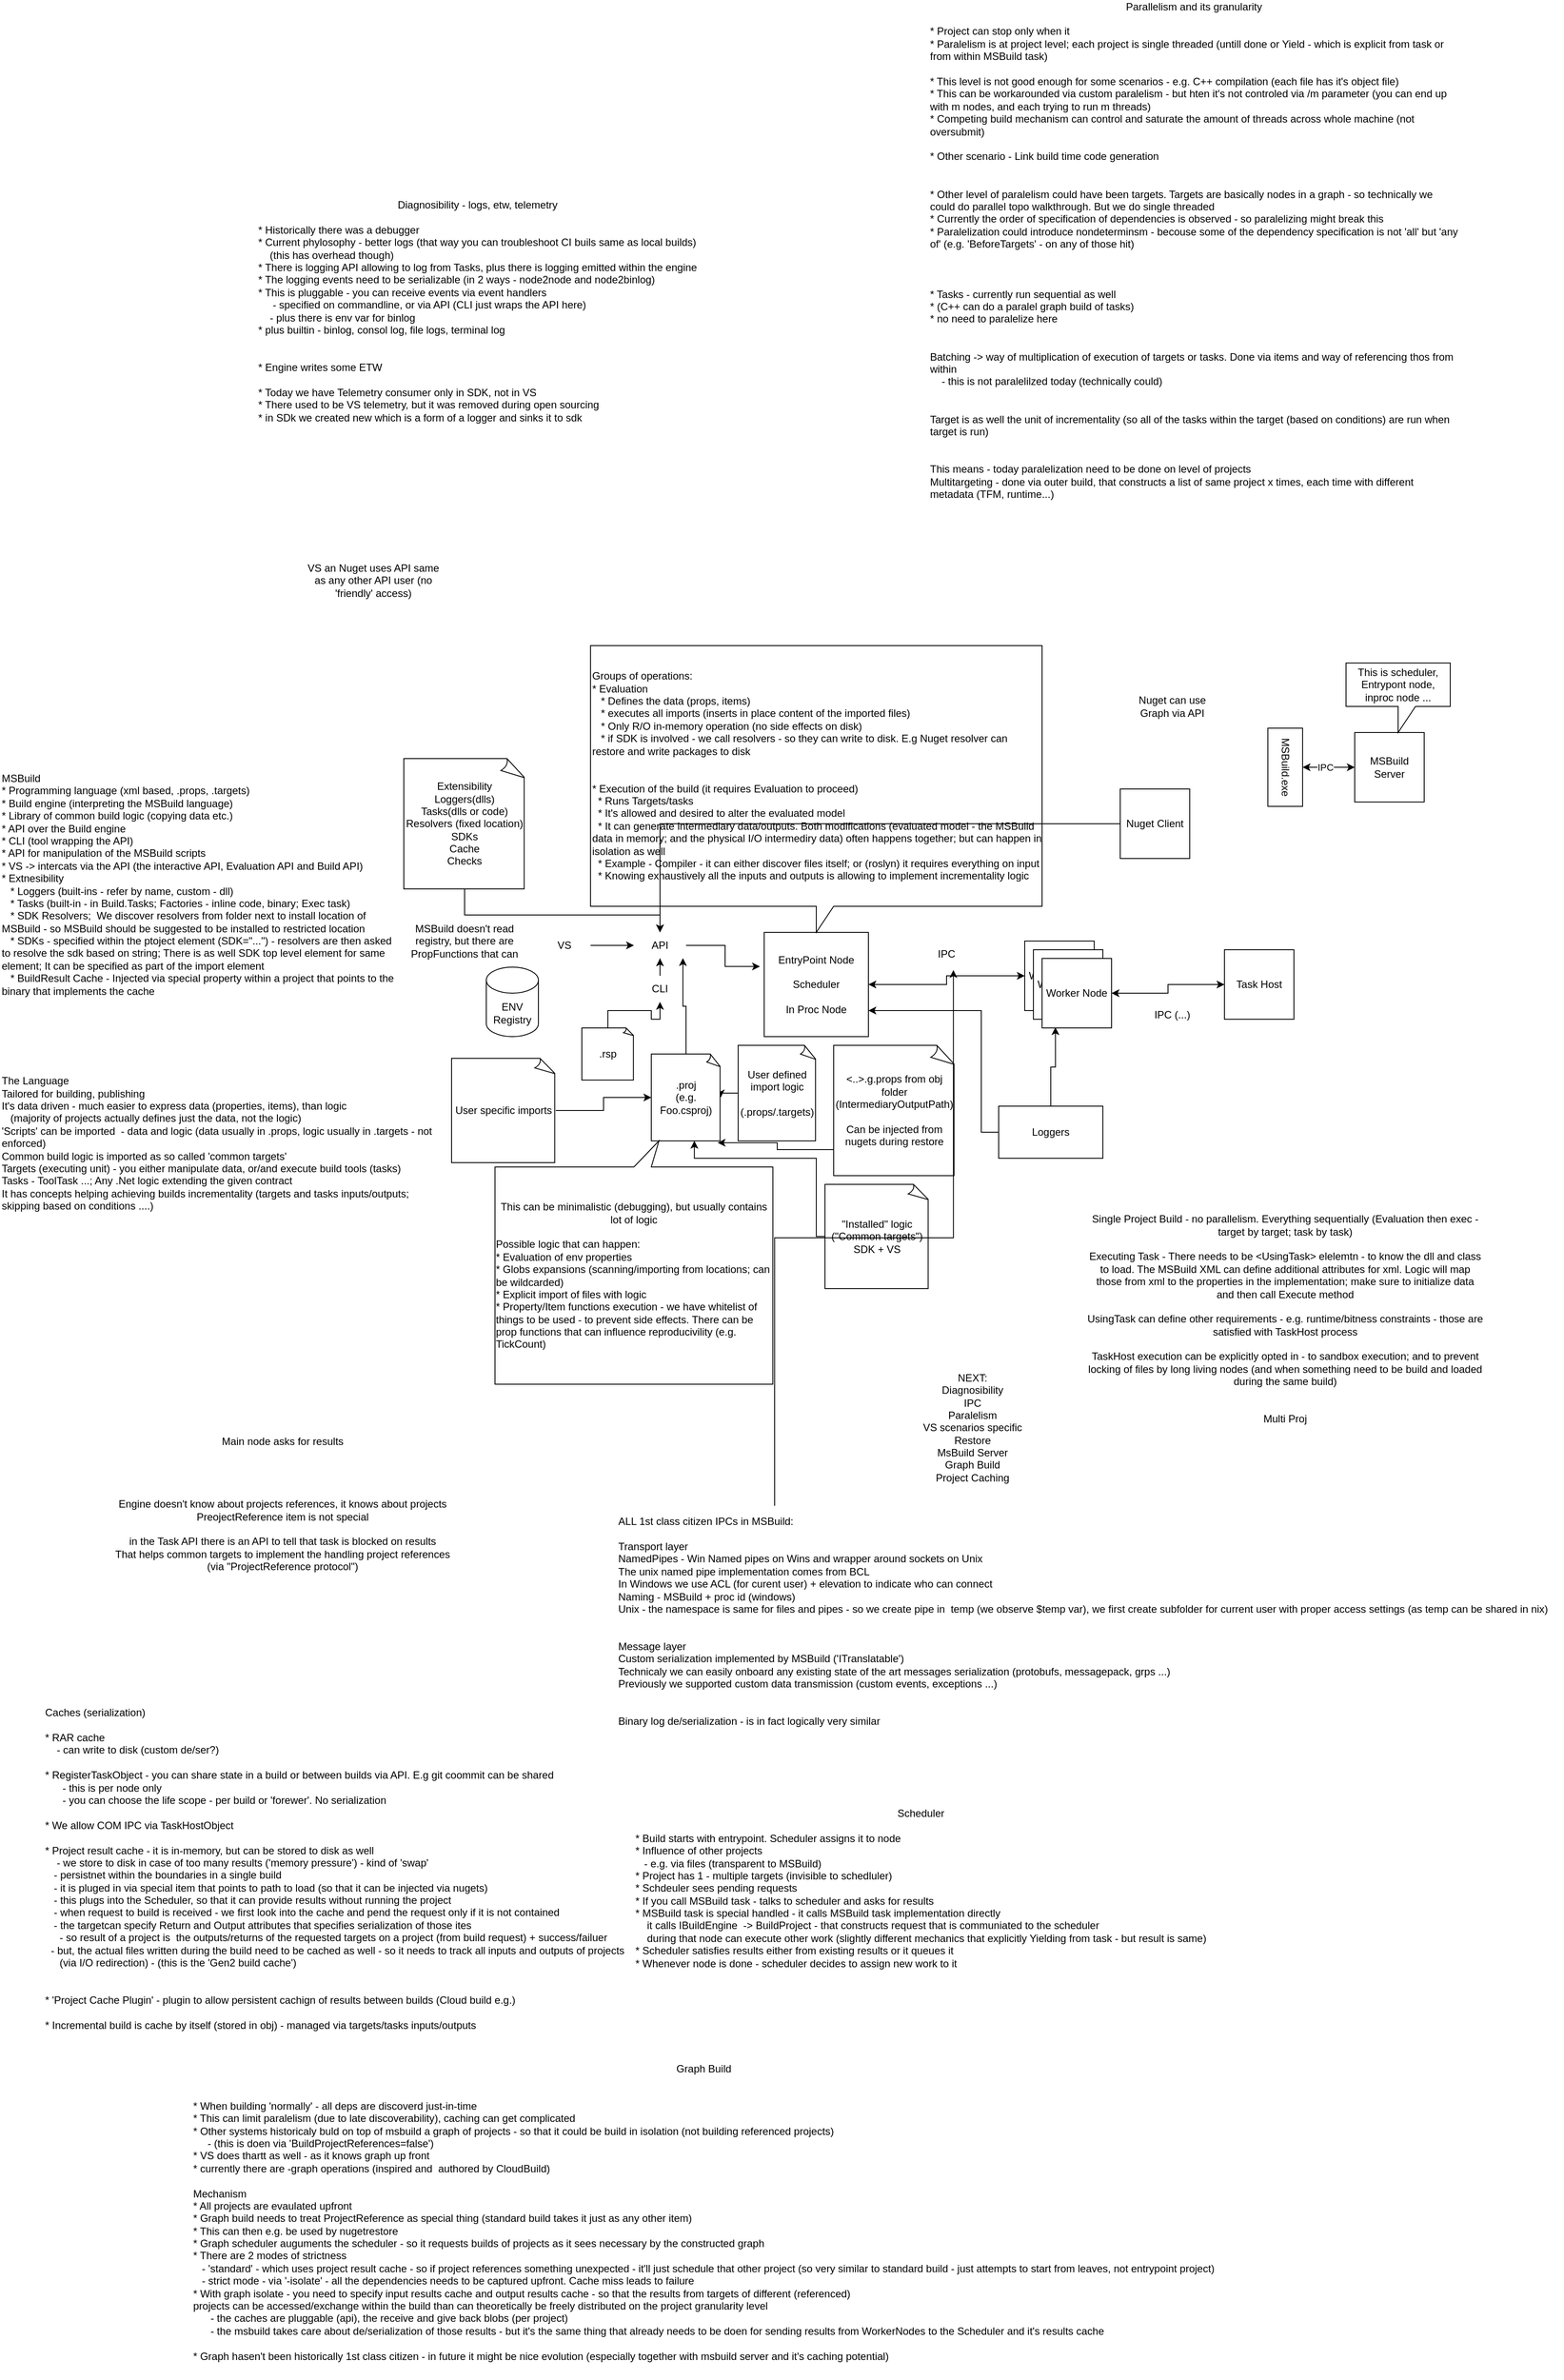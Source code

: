 <mxfile version="24.4.7" type="github">
  <diagram name="Page-1" id="KYUkMzLAdZubMLOFAHTG">
    <mxGraphModel dx="2578" dy="2015" grid="1" gridSize="10" guides="1" tooltips="1" connect="1" arrows="1" fold="1" page="1" pageScale="1" pageWidth="850" pageHeight="1100" math="0" shadow="0">
      <root>
        <mxCell id="0" />
        <mxCell id="1" parent="0" />
        <mxCell id="ZHasga2VB2cQo_qIorBn-40" style="edgeStyle=orthogonalEdgeStyle;rounded=0;orthogonalLoop=1;jettySize=auto;html=1;entryX=0;entryY=0.5;entryDx=0;entryDy=0;startArrow=classic;startFill=1;" parent="1" source="ZHasga2VB2cQo_qIorBn-1" target="ZHasga2VB2cQo_qIorBn-34" edge="1">
          <mxGeometry relative="1" as="geometry" />
        </mxCell>
        <mxCell id="ZHasga2VB2cQo_qIorBn-1" value="EntryPoint Node&lt;br&gt;&lt;br&gt;Scheduler&lt;br&gt;&lt;br&gt;In Proc Node" style="whiteSpace=wrap;html=1;aspect=fixed;" parent="1" vertex="1">
          <mxGeometry x="670" y="240" width="120" height="120" as="geometry" />
        </mxCell>
        <mxCell id="ZHasga2VB2cQo_qIorBn-2" value="MSBuild&lt;br&gt;* Programming language (xml based, .props, .targets)&lt;div&gt;* Build engine (interpreting the MSBuild language)&lt;/div&gt;&lt;div&gt;* Library of common build logic (copying data etc.)&lt;br&gt;* API over the Build engine&lt;/div&gt;&lt;div&gt;* CLI (tool wrapping the API)&lt;/div&gt;&lt;div&gt;* API for manipulation of the MSBuild scripts&lt;br&gt;&lt;/div&gt;&lt;div&gt;* VS -&amp;gt; intercats via the API (the interactive API, Evaluation API and Build API)&lt;br&gt;* Extnesibility&lt;br&gt;&amp;nbsp; &amp;nbsp;* Loggers (built-ins - refer by name, custom - dll)&lt;/div&gt;&lt;div&gt;&amp;nbsp; &amp;nbsp;* Tasks (built-in - in Build.Tasks; Factories - inline code, binary; Exec task)&lt;/div&gt;&lt;div&gt;&amp;nbsp; &amp;nbsp;* SDK Resolvers;&amp;nbsp; We discover resolvers from folder next to install location of MSBuild - so MSBuild should be suggested to be installed to restricted location&lt;/div&gt;&lt;div&gt;&amp;nbsp; &amp;nbsp;* SDKs - specified within the ptoject element (SDK=&quot;...&quot;) - resolvers are then asked to resolve the sdk based on string; There is as well SDK top level element for same element; It can be specified as part of the import element&lt;/div&gt;&lt;div&gt;&amp;nbsp; &amp;nbsp;* BuildResult Cache - Injected via special property within a project that points to the binary that implements the cache&lt;/div&gt;" style="text;html=1;align=left;verticalAlign=middle;whiteSpace=wrap;rounded=0;" parent="1" vertex="1">
          <mxGeometry x="-210" y="40" width="460" height="290" as="geometry" />
        </mxCell>
        <mxCell id="ZHasga2VB2cQo_qIorBn-3" value="The Language&lt;div&gt;Tailored for building, publishing&lt;/div&gt;&lt;div&gt;It&#39;s data driven - much easier to express data (properties, items), than logic&lt;br&gt;&amp;nbsp; &amp;nbsp;(majority of projects actually defines just the data, not the logic)&lt;/div&gt;&lt;div&gt;&#39;Scripts&#39; can be imported&amp;nbsp; - data and logic (data usually in .props, logic usually in .targets - not enforced)&lt;/div&gt;&lt;div&gt;Common build logic is imported as so called &#39;common targets&#39;&lt;/div&gt;&lt;div&gt;Targets (executing unit) - you either manipulate data, or/and execute build tools (tasks)&lt;/div&gt;&lt;div&gt;Tasks - ToolTask ...; Any .Net logic extending the given contract&lt;/div&gt;&lt;div&gt;It has concepts helping achieving builds incrementality (targets and tasks inputs/outputs; skipping based on conditions ....)&lt;/div&gt;&lt;div&gt;&lt;br&gt;&lt;/div&gt;" style="text;html=1;align=left;verticalAlign=middle;whiteSpace=wrap;rounded=0;" parent="1" vertex="1">
          <mxGeometry x="-210" y="390" width="500" height="200" as="geometry" />
        </mxCell>
        <mxCell id="ZHasga2VB2cQo_qIorBn-13" style="edgeStyle=orthogonalEdgeStyle;rounded=0;orthogonalLoop=1;jettySize=auto;html=1;" parent="1" source="ZHasga2VB2cQo_qIorBn-4" target="ZHasga2VB2cQo_qIorBn-6" edge="1">
          <mxGeometry relative="1" as="geometry" />
        </mxCell>
        <mxCell id="ZHasga2VB2cQo_qIorBn-4" value=".rsp" style="whiteSpace=wrap;html=1;shape=mxgraph.basic.document" parent="1" vertex="1">
          <mxGeometry x="460" y="350" width="60" height="60" as="geometry" />
        </mxCell>
        <mxCell id="ZHasga2VB2cQo_qIorBn-5" value="API" style="text;html=1;align=center;verticalAlign=middle;whiteSpace=wrap;rounded=0;" parent="1" vertex="1">
          <mxGeometry x="520" y="240" width="60" height="30" as="geometry" />
        </mxCell>
        <mxCell id="ZHasga2VB2cQo_qIorBn-11" style="edgeStyle=orthogonalEdgeStyle;rounded=0;orthogonalLoop=1;jettySize=auto;html=1;" parent="1" source="ZHasga2VB2cQo_qIorBn-6" target="ZHasga2VB2cQo_qIorBn-5" edge="1">
          <mxGeometry relative="1" as="geometry" />
        </mxCell>
        <mxCell id="ZHasga2VB2cQo_qIorBn-6" value="CLI" style="text;html=1;align=center;verticalAlign=middle;whiteSpace=wrap;rounded=0;" parent="1" vertex="1">
          <mxGeometry x="520" y="290" width="60" height="30" as="geometry" />
        </mxCell>
        <mxCell id="ZHasga2VB2cQo_qIorBn-9" style="edgeStyle=orthogonalEdgeStyle;rounded=0;orthogonalLoop=1;jettySize=auto;html=1;" parent="1" source="ZHasga2VB2cQo_qIorBn-7" target="ZHasga2VB2cQo_qIorBn-5" edge="1">
          <mxGeometry relative="1" as="geometry" />
        </mxCell>
        <mxCell id="ZHasga2VB2cQo_qIorBn-7" value="VS" style="text;html=1;align=center;verticalAlign=middle;whiteSpace=wrap;rounded=0;" parent="1" vertex="1">
          <mxGeometry x="410" y="240" width="60" height="30" as="geometry" />
        </mxCell>
        <mxCell id="ZHasga2VB2cQo_qIorBn-10" style="edgeStyle=orthogonalEdgeStyle;rounded=0;orthogonalLoop=1;jettySize=auto;html=1;exitX=1;exitY=0.5;exitDx=0;exitDy=0;entryX=-0.041;entryY=0.327;entryDx=0;entryDy=0;entryPerimeter=0;" parent="1" source="ZHasga2VB2cQo_qIorBn-5" target="ZHasga2VB2cQo_qIorBn-1" edge="1">
          <mxGeometry relative="1" as="geometry" />
        </mxCell>
        <mxCell id="ZHasga2VB2cQo_qIorBn-27" value="" style="edgeStyle=orthogonalEdgeStyle;rounded=0;orthogonalLoop=1;jettySize=auto;html=1;" parent="1" source="ZHasga2VB2cQo_qIorBn-14" target="ZHasga2VB2cQo_qIorBn-15" edge="1">
          <mxGeometry relative="1" as="geometry" />
        </mxCell>
        <mxCell id="ZHasga2VB2cQo_qIorBn-14" value="User defined import logic&lt;br&gt;&lt;br&gt;(.props/.targets)" style="whiteSpace=wrap;html=1;shape=mxgraph.basic.document" parent="1" vertex="1">
          <mxGeometry x="640" y="370" width="90" height="110" as="geometry" />
        </mxCell>
        <mxCell id="ZHasga2VB2cQo_qIorBn-15" value=".proj&lt;br&gt;(e.g. Foo.csproj)" style="whiteSpace=wrap;html=1;shape=mxgraph.basic.document" parent="1" vertex="1">
          <mxGeometry x="540" y="380" width="80" height="100" as="geometry" />
        </mxCell>
        <mxCell id="ZHasga2VB2cQo_qIorBn-17" value="Groups of operations:&lt;br&gt;* Evaluation&lt;div&gt;&amp;nbsp; &amp;nbsp;* Defines the data (props, items)&lt;/div&gt;&lt;div&gt;&amp;nbsp; &amp;nbsp;* executes all imports (inserts in place content of the imported files)&lt;/div&gt;&lt;div&gt;&amp;nbsp; &amp;nbsp;* Only R/O in-memory operation (no side effects on disk)&amp;nbsp;&lt;/div&gt;&lt;div&gt;&amp;nbsp; &amp;nbsp;* if SDK is involved - we call resolvers - so they can write to disk. E.g Nuget resolver can restore and write packages to disk&lt;br&gt;&amp;nbsp; &amp;nbsp;&lt;br&gt;&lt;br&gt;* Execution of the build (it requires Evaluation to proceed)&lt;/div&gt;&lt;div&gt;&amp;nbsp; * Runs Targets/tasks&lt;/div&gt;&lt;div&gt;&amp;nbsp; * It&#39;s allowed and desired to alter the evaluated model&lt;/div&gt;&lt;div&gt;&amp;nbsp; * It can generate intermediary data/outputs. Both modifications (evaluated model - the MSBuild data in memory; and the physical I/O intermediry data) often happens together; but can happen in isolation as well&lt;/div&gt;&lt;div&gt;&amp;nbsp; * Example - Compiler - it can either discover files itself; or (roslyn) it requires everything on input&lt;/div&gt;&lt;div&gt;&amp;nbsp; * Knowing exhaustively all the inputs and outputs is allowing to implement incrementality logic&lt;/div&gt;" style="shape=callout;whiteSpace=wrap;html=1;perimeter=calloutPerimeter;align=left;position2=0.5;" parent="1" vertex="1">
          <mxGeometry x="470" y="-90" width="520" height="330" as="geometry" />
        </mxCell>
        <mxCell id="ZHasga2VB2cQo_qIorBn-19" style="edgeStyle=orthogonalEdgeStyle;rounded=0;orthogonalLoop=1;jettySize=auto;html=1;entryX=0.94;entryY=0.986;entryDx=0;entryDy=0;entryPerimeter=0;" parent="1" source="ZHasga2VB2cQo_qIorBn-15" target="ZHasga2VB2cQo_qIorBn-5" edge="1">
          <mxGeometry relative="1" as="geometry" />
        </mxCell>
        <mxCell id="ZHasga2VB2cQo_qIorBn-21" value="This can be minimalistic (debugging), but usually contains lot of logic&lt;div&gt;&lt;br&gt;&lt;/div&gt;&lt;div&gt;&lt;div style=&quot;text-align: left;&quot;&gt;&lt;span style=&quot;background-color: initial;&quot;&gt;Possible logic that can happen:&lt;/span&gt;&lt;/div&gt;&lt;div style=&quot;text-align: left;&quot;&gt;&lt;span style=&quot;background-color: initial;&quot;&gt;* Evaluation of env properties&lt;/span&gt;&lt;/div&gt;&lt;/div&gt;&lt;div style=&quot;text-align: left;&quot;&gt;* Globs expansions (scanning/importing from locations; can be wildcarded)&lt;/div&gt;&lt;div style=&quot;text-align: left;&quot;&gt;* Explicit import of files with logic&lt;/div&gt;&lt;div style=&quot;text-align: left;&quot;&gt;* Property/Item functions execution - we have whitelist of things to be used - to prevent side effects. There can be prop functions that can influence reproducivility (e.g. TickCount)&lt;/div&gt;" style="shape=callout;whiteSpace=wrap;html=1;perimeter=calloutPerimeter;position2=0.59;rotation=0;horizontal=1;textDirection=ltr;flipV=1;" parent="1" vertex="1">
          <mxGeometry x="360" y="480" width="320" height="280" as="geometry" />
        </mxCell>
        <mxCell id="ZHasga2VB2cQo_qIorBn-29" value="" style="edgeStyle=orthogonalEdgeStyle;rounded=0;orthogonalLoop=1;jettySize=auto;html=1;entryX=0.955;entryY=1.021;entryDx=0;entryDy=0;entryPerimeter=0;" parent="1" source="ZHasga2VB2cQo_qIorBn-23" target="ZHasga2VB2cQo_qIorBn-15" edge="1">
          <mxGeometry relative="1" as="geometry">
            <Array as="points">
              <mxPoint x="685" y="490" />
              <mxPoint x="685" y="482" />
            </Array>
          </mxGeometry>
        </mxCell>
        <mxCell id="ZHasga2VB2cQo_qIorBn-23" value="&amp;lt;..&amp;gt;.g.props from obj folder (IntermediaryOutputPath)&lt;br&gt;&lt;br&gt;Can be injected from nugets during restore" style="whiteSpace=wrap;html=1;shape=mxgraph.basic.document" parent="1" vertex="1">
          <mxGeometry x="750" y="370" width="140" height="150" as="geometry" />
        </mxCell>
        <mxCell id="ZHasga2VB2cQo_qIorBn-24" value="&quot;Installed&quot; logic&lt;br&gt;(&quot;Common targets&quot;)&lt;br&gt;SDK + VS" style="whiteSpace=wrap;html=1;shape=mxgraph.basic.document" parent="1" vertex="1">
          <mxGeometry x="740" y="530" width="120" height="120" as="geometry" />
        </mxCell>
        <mxCell id="ZHasga2VB2cQo_qIorBn-28" value="" style="edgeStyle=orthogonalEdgeStyle;rounded=0;orthogonalLoop=1;jettySize=auto;html=1;" parent="1" source="ZHasga2VB2cQo_qIorBn-25" target="ZHasga2VB2cQo_qIorBn-15" edge="1">
          <mxGeometry relative="1" as="geometry" />
        </mxCell>
        <mxCell id="ZHasga2VB2cQo_qIorBn-25" value="User specific imports" style="whiteSpace=wrap;html=1;shape=mxgraph.basic.document" parent="1" vertex="1">
          <mxGeometry x="310" y="385" width="120" height="120" as="geometry" />
        </mxCell>
        <mxCell id="ZHasga2VB2cQo_qIorBn-26" value="ENV&lt;br&gt;Registry" style="shape=cylinder3;whiteSpace=wrap;html=1;boundedLbl=1;backgroundOutline=1;size=15;" parent="1" vertex="1">
          <mxGeometry x="350" y="280" width="60" height="80" as="geometry" />
        </mxCell>
        <mxCell id="ZHasga2VB2cQo_qIorBn-30" value="MSBuild doesn&#39;t read registry, but there are PropFunctions that can" style="text;html=1;align=center;verticalAlign=middle;whiteSpace=wrap;rounded=0;" parent="1" vertex="1">
          <mxGeometry x="260" y="210" width="130" height="80" as="geometry" />
        </mxCell>
        <mxCell id="ZHasga2VB2cQo_qIorBn-31" style="edgeStyle=orthogonalEdgeStyle;rounded=0;orthogonalLoop=1;jettySize=auto;html=1;entryX=0.62;entryY=0.999;entryDx=0;entryDy=0;entryPerimeter=0;" parent="1" source="ZHasga2VB2cQo_qIorBn-24" target="ZHasga2VB2cQo_qIorBn-15" edge="1">
          <mxGeometry relative="1" as="geometry">
            <Array as="points">
              <mxPoint x="730" y="590" />
              <mxPoint x="730" y="500" />
              <mxPoint x="590" y="500" />
            </Array>
          </mxGeometry>
        </mxCell>
        <mxCell id="ZHasga2VB2cQo_qIorBn-33" style="edgeStyle=orthogonalEdgeStyle;rounded=0;orthogonalLoop=1;jettySize=auto;html=1;" parent="1" source="ZHasga2VB2cQo_qIorBn-32" target="ZHasga2VB2cQo_qIorBn-5" edge="1">
          <mxGeometry relative="1" as="geometry">
            <Array as="points">
              <mxPoint x="325" y="220" />
              <mxPoint x="550" y="220" />
            </Array>
          </mxGeometry>
        </mxCell>
        <mxCell id="ZHasga2VB2cQo_qIorBn-32" value="Extensibility&lt;br&gt;Loggers(dlls)&lt;br&gt;Tasks(dlls or code)&lt;div&gt;Resolvers (fixed location)&lt;br&gt;SDKs&lt;br&gt;Cache&lt;br&gt;Checks&lt;/div&gt;" style="whiteSpace=wrap;html=1;shape=mxgraph.basic.document" parent="1" vertex="1">
          <mxGeometry x="255" y="40" width="140" height="150" as="geometry" />
        </mxCell>
        <mxCell id="ZHasga2VB2cQo_qIorBn-34" value="Worker Node" style="whiteSpace=wrap;html=1;aspect=fixed;" parent="1" vertex="1">
          <mxGeometry x="970" y="250" width="80" height="80" as="geometry" />
        </mxCell>
        <mxCell id="ZHasga2VB2cQo_qIorBn-35" value="Worker Node" style="whiteSpace=wrap;html=1;aspect=fixed;" parent="1" vertex="1">
          <mxGeometry x="980" y="260" width="80" height="80" as="geometry" />
        </mxCell>
        <mxCell id="ZHasga2VB2cQo_qIorBn-42" style="edgeStyle=orthogonalEdgeStyle;rounded=0;orthogonalLoop=1;jettySize=auto;html=1;entryX=0;entryY=0.5;entryDx=0;entryDy=0;startArrow=classic;startFill=1;" parent="1" source="ZHasga2VB2cQo_qIorBn-36" target="ZHasga2VB2cQo_qIorBn-37" edge="1">
          <mxGeometry relative="1" as="geometry" />
        </mxCell>
        <mxCell id="ZHasga2VB2cQo_qIorBn-36" value="Worker Node" style="whiteSpace=wrap;html=1;aspect=fixed;" parent="1" vertex="1">
          <mxGeometry x="990" y="270" width="80" height="80" as="geometry" />
        </mxCell>
        <mxCell id="ZHasga2VB2cQo_qIorBn-37" value="Task Host" style="whiteSpace=wrap;html=1;aspect=fixed;" parent="1" vertex="1">
          <mxGeometry x="1200" y="260" width="80" height="80" as="geometry" />
        </mxCell>
        <mxCell id="ZHasga2VB2cQo_qIorBn-39" style="edgeStyle=orthogonalEdgeStyle;rounded=0;orthogonalLoop=1;jettySize=auto;html=1;" parent="1" source="ZHasga2VB2cQo_qIorBn-38" target="ZHasga2VB2cQo_qIorBn-5" edge="1">
          <mxGeometry relative="1" as="geometry" />
        </mxCell>
        <mxCell id="ZHasga2VB2cQo_qIorBn-38" value="Nuget Client" style="whiteSpace=wrap;html=1;aspect=fixed;" parent="1" vertex="1">
          <mxGeometry x="1080" y="75" width="80" height="80" as="geometry" />
        </mxCell>
        <mxCell id="ZHasga2VB2cQo_qIorBn-41" value="IPC" style="text;html=1;align=center;verticalAlign=middle;whiteSpace=wrap;rounded=0;" parent="1" vertex="1">
          <mxGeometry x="850" y="250" width="60" height="30" as="geometry" />
        </mxCell>
        <mxCell id="ZHasga2VB2cQo_qIorBn-43" value="Single Project Build - no parallelism. Everything sequentially (Evaluation then exec - target by target; task by task)&lt;br&gt;&lt;br&gt;Executing Task - There needs to be &amp;lt;UsingTask&amp;gt; elelemtn - to know the dll and class to load. The MSBuild XML can define additional attributes for xml. Logic will map those from xml to the properties in the implementation; make sure to initialize data and then call Execute method&lt;br&gt;&lt;br&gt;UsingTask can define other requirements - e.g. runtime/bitness constraints - those are satisfied with TaskHost process&lt;br&gt;&lt;br&gt;TaskHost execution can be explicitly opted in - to sandbox execution; and to prevent locking of files by long living nodes (and when something need to be build and loaded during the same build)&lt;br&gt;&lt;br&gt;&lt;br&gt;Multi Proj" style="text;html=1;align=center;verticalAlign=middle;whiteSpace=wrap;rounded=0;" parent="1" vertex="1">
          <mxGeometry x="1040" y="540" width="460" height="290" as="geometry" />
        </mxCell>
        <mxCell id="ZHasga2VB2cQo_qIorBn-44" value="IPC (...)" style="text;html=1;align=center;verticalAlign=middle;whiteSpace=wrap;rounded=0;" parent="1" vertex="1">
          <mxGeometry x="1110" y="320" width="60" height="30" as="geometry" />
        </mxCell>
        <mxCell id="ZHasga2VB2cQo_qIorBn-45" value="MSBuild Server" style="whiteSpace=wrap;html=1;aspect=fixed;" parent="1" vertex="1">
          <mxGeometry x="1350" y="10" width="80" height="80" as="geometry" />
        </mxCell>
        <mxCell id="ZHasga2VB2cQo_qIorBn-47" value="Diagnosibility - logs, etw, telemetry&lt;div&gt;&lt;br&gt;&lt;/div&gt;&lt;div style=&quot;text-align: left;&quot;&gt;* Historically there was a debugger&lt;/div&gt;&lt;div style=&quot;text-align: left;&quot;&gt;* Current phylosophy - better logs (that way you can troubleshoot CI buils same as local builds)&lt;/div&gt;&lt;div style=&quot;text-align: left;&quot;&gt;&amp;nbsp; &amp;nbsp; (this has overhead though)&lt;/div&gt;&lt;div style=&quot;text-align: left;&quot;&gt;* There is logging API allowing to log from Tasks, plus there is logging emitted within the engine&lt;/div&gt;&lt;div style=&quot;text-align: left;&quot;&gt;* The logging events need to be serializable (in 2 ways - node2node and node2binlog)&lt;/div&gt;&lt;div style=&quot;text-align: left;&quot;&gt;* This is pluggable - you can receive events via event handlers&amp;nbsp;&lt;/div&gt;&lt;div style=&quot;text-align: left;&quot;&gt;&amp;nbsp; &amp;nbsp; &amp;nbsp;- specified on commandline, or via API (CLI just wraps the API here)&lt;/div&gt;&lt;div style=&quot;text-align: left;&quot;&gt;&amp;nbsp; &amp;nbsp; - plus there is env var for binlog&lt;/div&gt;&lt;div style=&quot;text-align: left;&quot;&gt;* plus builtin - binlog, consol log, file logs, terminal log&lt;/div&gt;&lt;div style=&quot;text-align: left;&quot;&gt;&lt;br&gt;&lt;/div&gt;&lt;div style=&quot;text-align: left;&quot;&gt;&lt;br&gt;&lt;/div&gt;&lt;div style=&quot;text-align: left;&quot;&gt;* Engine writes some ETW&lt;/div&gt;&lt;div style=&quot;text-align: left;&quot;&gt;&lt;br&gt;&lt;/div&gt;&lt;div style=&quot;text-align: left;&quot;&gt;* Today we have Telemetry consumer only in SDK, not in VS&lt;/div&gt;&lt;div style=&quot;text-align: left;&quot;&gt;* There used to be VS telemetry, but it was removed during open sourcing&lt;/div&gt;&lt;div style=&quot;text-align: left;&quot;&gt;* in SDk we created new which is a form of a logger and sinks it to sdk&lt;/div&gt;" style="text;html=1;align=center;verticalAlign=middle;whiteSpace=wrap;rounded=0;" parent="1" vertex="1">
          <mxGeometry x="70" y="-610" width="540" height="270" as="geometry" />
        </mxCell>
        <mxCell id="ZHasga2VB2cQo_qIorBn-48" value="NEXT:&lt;br&gt;Diagnosibility&lt;br&gt;IPC&lt;br&gt;Paralelism&lt;br&gt;VS scenarios specific&lt;br&gt;Restore&lt;br&gt;MsBuild Server&lt;br&gt;Graph Build&lt;br&gt;Project Caching" style="text;html=1;align=center;verticalAlign=middle;whiteSpace=wrap;rounded=0;" parent="1" vertex="1">
          <mxGeometry x="810" y="730" width="200" height="160" as="geometry" />
        </mxCell>
        <mxCell id="2RyIAvp03iyWgmpoY47I-5" style="edgeStyle=orthogonalEdgeStyle;rounded=0;orthogonalLoop=1;jettySize=auto;html=1;entryX=0;entryY=0.5;entryDx=0;entryDy=0;startArrow=classic;startFill=1;" edge="1" parent="1" source="2RyIAvp03iyWgmpoY47I-1" target="ZHasga2VB2cQo_qIorBn-45">
          <mxGeometry relative="1" as="geometry" />
        </mxCell>
        <mxCell id="2RyIAvp03iyWgmpoY47I-6" value="IPC" style="edgeLabel;html=1;align=center;verticalAlign=middle;resizable=0;points=[];" vertex="1" connectable="0" parent="2RyIAvp03iyWgmpoY47I-5">
          <mxGeometry x="-0.128" relative="1" as="geometry">
            <mxPoint as="offset" />
          </mxGeometry>
        </mxCell>
        <mxCell id="2RyIAvp03iyWgmpoY47I-1" value="MSBuild.exe" style="rounded=0;whiteSpace=wrap;html=1;rotation=90;" vertex="1" parent="1">
          <mxGeometry x="1225" y="30" width="90" height="40" as="geometry" />
        </mxCell>
        <mxCell id="2RyIAvp03iyWgmpoY47I-3" value="This is scheduler, Entrypont node, inproc node ..." style="shape=callout;whiteSpace=wrap;html=1;perimeter=calloutPerimeter;" vertex="1" parent="1">
          <mxGeometry x="1340" y="-70" width="120" height="80" as="geometry" />
        </mxCell>
        <mxCell id="2RyIAvp03iyWgmpoY47I-10" style="edgeStyle=orthogonalEdgeStyle;rounded=0;orthogonalLoop=1;jettySize=auto;html=1;entryX=0.631;entryY=1.111;entryDx=0;entryDy=0;entryPerimeter=0;exitX=0.167;exitY=-0.012;exitDx=0;exitDy=0;exitPerimeter=0;" edge="1" parent="1" source="2RyIAvp03iyWgmpoY47I-11" target="ZHasga2VB2cQo_qIorBn-41">
          <mxGeometry relative="1" as="geometry">
            <mxPoint x="750" y="833" as="sourcePoint" />
          </mxGeometry>
        </mxCell>
        <mxCell id="2RyIAvp03iyWgmpoY47I-9" value="Main node asks for results&lt;br&gt;&lt;br&gt;&lt;br&gt;&lt;br&gt;&lt;br&gt;Engine doesn&#39;t know about projects references, it knows about projects&lt;div&gt;PreojectReference item is not special&lt;/div&gt;&lt;div&gt;&lt;br&gt;&lt;/div&gt;&lt;div&gt;in the Task API there is an API to tell that task is blocked on results&lt;/div&gt;&lt;div&gt;That helps common targets to implement the handling project references&lt;/div&gt;&lt;div&gt;(via &quot;ProjectReference protocol&quot;)&lt;/div&gt;&lt;div&gt;&lt;br&gt;&lt;/div&gt;" style="text;html=1;align=center;verticalAlign=middle;resizable=0;points=[];autosize=1;strokeColor=none;fillColor=none;" vertex="1" parent="1">
          <mxGeometry x="-90" y="810" width="410" height="190" as="geometry" />
        </mxCell>
        <mxCell id="2RyIAvp03iyWgmpoY47I-11" value="ALL 1st class citizen IPCs in MSBuild:&lt;br&gt;&lt;br&gt;Transport layer &lt;br&gt;NamedPipes - Win Named pipes on Wins and wrapper around sockets on Unix&lt;div&gt;The unix named pipe implementation comes from BCL&lt;/div&gt;&lt;div&gt;In Windows we use ACL (for curent user) + elevation to indicate who can connect&amp;nbsp;&lt;/div&gt;&lt;div&gt;Naming - MSBuild + proc id (windows)&lt;/div&gt;&lt;div&gt;Unix - the namespace is same for files and pipes - so we create pipe in&amp;nbsp; temp (we observe $temp var), we first create subfolder for current user with proper access settings (as temp can be shared in nix)&lt;/div&gt;&lt;div&gt;&lt;br&gt;&lt;/div&gt;&lt;div&gt;&lt;br&gt;&lt;/div&gt;&lt;div&gt;Message layer&lt;br&gt;Custom serialization implemented by MSBuild (&#39;ITranslatable&#39;)&lt;br&gt;Technicaly we can easily onboard any existing state of the art messages serialization (protobufs, messagepack, grps ...)&lt;/div&gt;&lt;div&gt;Previously we supported custom data transmission (custom events, exceptions ...)&lt;/div&gt;&lt;div&gt;&lt;br&gt;&lt;/div&gt;&lt;div&gt;&lt;br&gt;&lt;/div&gt;&lt;div&gt;Binary log de/serialization - is in fact logically very similar&lt;/div&gt;" style="text;html=1;align=left;verticalAlign=middle;resizable=0;points=[];autosize=1;strokeColor=none;fillColor=none;" vertex="1" parent="1">
          <mxGeometry x="500" y="903" width="1090" height="260" as="geometry" />
        </mxCell>
        <mxCell id="2RyIAvp03iyWgmpoY47I-12" value="Caches (serialization)&lt;div&gt;&lt;br&gt;* RAR cache&lt;/div&gt;&lt;div&gt;&amp;nbsp; &amp;nbsp; - can write to disk (custom de/ser?)&lt;/div&gt;&lt;div&gt;&lt;br&gt;&lt;/div&gt;&lt;div&gt;* RegisterTaskObject - you can share state in a build or between builds via API. E.g git coommit can be shared&lt;/div&gt;&lt;div&gt;&amp;nbsp; &amp;nbsp; &amp;nbsp; - this is per node only&lt;/div&gt;&lt;div&gt;&amp;nbsp; &amp;nbsp; &amp;nbsp; - you can choose the life scope - per build or &#39;forewer&#39;. No serialization&lt;/div&gt;&lt;div&gt;&lt;br&gt;&lt;/div&gt;&lt;div&gt;* We allow COM IPC via TaskHostObject&lt;/div&gt;&lt;div&gt;&lt;br&gt;&lt;/div&gt;&lt;div&gt;* Project result cache - it is in-memory, but can be stored to disk as well&lt;/div&gt;&lt;div&gt;&amp;nbsp; &amp;nbsp; - we store to disk in case of too many results (&#39;memory pressure&#39;) - kind of &#39;swap&#39;&lt;/div&gt;&lt;div&gt;&amp;nbsp; &amp;nbsp;- persistnet within the boundaries in a single build&lt;/div&gt;&lt;div&gt;&amp;nbsp; &amp;nbsp;- it is pluged in via special item that points to path to load (so that it can be injected via nugets)&lt;/div&gt;&lt;div&gt;&amp;nbsp; &amp;nbsp;- this plugs into the Scheduler, so that it can provide results without running the project&lt;/div&gt;&lt;div&gt;&amp;nbsp; &amp;nbsp;- when request to build is received - we first look into the cache and pend the request only if it is not contained&lt;/div&gt;&lt;div&gt;&amp;nbsp; &amp;nbsp;- the targetcan specify Return and Output attributes that specifies serialization of those ites&lt;/div&gt;&lt;div&gt;&amp;nbsp; &amp;nbsp; &amp;nbsp;- so result of a project is&amp;nbsp; the outputs/returns of the requested targets on a project (from build request) + success/failuer&lt;/div&gt;&lt;div&gt;&amp;nbsp; - but, the actual files written during the build need to be cached as well - so it needs to track all inputs and outputs of projects &lt;br&gt;&amp;nbsp; &amp;nbsp; &amp;nbsp;(via I/O redirection) - (this is the &#39;Gen2 build cache&#39;)&lt;/div&gt;&lt;div&gt;&amp;nbsp;&amp;nbsp;&lt;/div&gt;&lt;div&gt;&lt;br&gt;&lt;/div&gt;&lt;div&gt;* &#39;Project Cache Plugin&#39; - plugin to allow persistent cachign of results between builds (Cloud build e.g.)&lt;/div&gt;&lt;div&gt;&lt;br&gt;&lt;/div&gt;&lt;div&gt;* Incremental build is cache by itself (stored in obj) - managed via targets/tasks inputs/outputs&lt;/div&gt;&lt;div&gt;&lt;br&gt;&lt;/div&gt;" style="text;html=1;align=left;verticalAlign=middle;resizable=0;points=[];autosize=1;strokeColor=none;fillColor=none;" vertex="1" parent="1">
          <mxGeometry x="-160" y="1125" width="690" height="400" as="geometry" />
        </mxCell>
        <mxCell id="2RyIAvp03iyWgmpoY47I-13" value="Scheduler&lt;div&gt;&lt;br&gt;&lt;/div&gt;&lt;div style=&quot;text-align: left;&quot;&gt;* Build starts with entrypoint. Scheduler assigns it to node&lt;/div&gt;&lt;div style=&quot;text-align: left;&quot;&gt;* Influence of other projects&amp;nbsp;&lt;/div&gt;&lt;div style=&quot;text-align: left;&quot;&gt;&amp;nbsp; &amp;nbsp;- e.g. via files (transparent to MSBuild)&lt;/div&gt;&lt;div style=&quot;text-align: left;&quot;&gt;* Project has 1 - multiple targets (invisible to schedluler)&lt;/div&gt;&lt;div style=&quot;text-align: left;&quot;&gt;* Schdeuler sees pending requests&lt;/div&gt;&lt;div style=&quot;text-align: left;&quot;&gt;* If you call MSBuild task - talks to scheduler and asks for results&lt;/div&gt;&lt;div style=&quot;text-align: left;&quot;&gt;* MSBuild task is special handled - it calls MSBuild task implementation directly&lt;/div&gt;&lt;div style=&quot;text-align: left;&quot;&gt;&amp;nbsp; &amp;nbsp; it calls IBuildEngine&amp;nbsp; -&amp;gt; BuildProject - that constructs request that is communiated to the scheduler&lt;/div&gt;&lt;div style=&quot;text-align: left;&quot;&gt;&amp;nbsp; &amp;nbsp; during that node can execute other work (slightly different mechanics that explicitly Yielding from task - but result is same)&lt;/div&gt;&lt;div style=&quot;text-align: left;&quot;&gt;* Scheduler satisfies results either from existing results or it queues it&lt;/div&gt;&lt;div style=&quot;text-align: left;&quot;&gt;* Whenever node is done - scheduler decides to assign new work to it&lt;/div&gt;" style="text;html=1;align=center;verticalAlign=middle;resizable=0;points=[];autosize=1;strokeColor=none;fillColor=none;" vertex="1" parent="1">
          <mxGeometry x="510" y="1240" width="680" height="200" as="geometry" />
        </mxCell>
        <mxCell id="2RyIAvp03iyWgmpoY47I-14" value="Nuget can use Graph via API" style="text;html=1;align=center;verticalAlign=middle;whiteSpace=wrap;rounded=0;" vertex="1" parent="1">
          <mxGeometry x="1090" y="-60" width="100" height="80" as="geometry" />
        </mxCell>
        <mxCell id="2RyIAvp03iyWgmpoY47I-15" value="VS an Nuget uses API same as any other API user (no &#39;friendly&#39; access)" style="text;html=1;align=center;verticalAlign=middle;whiteSpace=wrap;rounded=0;" vertex="1" parent="1">
          <mxGeometry x="140" y="-210" width="160" height="90" as="geometry" />
        </mxCell>
        <mxCell id="2RyIAvp03iyWgmpoY47I-16" value="Parallelism and its granularity&lt;div&gt;&lt;br&gt;&lt;/div&gt;&lt;div style=&quot;text-align: left;&quot;&gt;* Project can stop only when it&amp;nbsp;&lt;/div&gt;&lt;div style=&quot;text-align: left;&quot;&gt;* Paralelism is at project level; each project is single threaded (untill done or Yield - which is explicit from task or from within MSBuild task)&lt;/div&gt;&lt;div style=&quot;text-align: left;&quot;&gt;&lt;br&gt;&lt;/div&gt;&lt;div style=&quot;text-align: left;&quot;&gt;* This level is not good enough for some scenarios - e.g. C++ compilation (each file has it&#39;s object file)&lt;/div&gt;&lt;div style=&quot;text-align: left;&quot;&gt;* This can be workarounded via custom paralelism - but hten it&#39;s not controled via /m parameter (you can end up with m nodes, and each trying to run m threads)&lt;/div&gt;&lt;div style=&quot;text-align: left;&quot;&gt;* Competing build mechanism can control and saturate the amount of threads across whole machine (not oversubmit)&lt;/div&gt;&lt;div style=&quot;text-align: left;&quot;&gt;&lt;br&gt;&lt;/div&gt;&lt;div style=&quot;text-align: left;&quot;&gt;* Other scenario - Link build time code generation&lt;/div&gt;&lt;div style=&quot;text-align: left;&quot;&gt;&lt;br&gt;&lt;/div&gt;&lt;div style=&quot;text-align: left;&quot;&gt;&lt;br&gt;&lt;/div&gt;&lt;div style=&quot;text-align: left;&quot;&gt;* Other level of paralelism could have been targets. Targets are basically nodes in a graph - so technically we could do parallel topo walkthrough. But we do single threaded&lt;/div&gt;&lt;div style=&quot;text-align: left;&quot;&gt;* Currently the order of specification of dependencies is observed - so paralelizing might break this&lt;/div&gt;&lt;div style=&quot;text-align: left;&quot;&gt;* Paralelization could introduce nondeterminsm - becouse some of the dependency specification is not &#39;all&#39; but &#39;any of&#39; (e.g. &#39;BeforeTargets&#39; - on any of those hit)&lt;/div&gt;&lt;div style=&quot;text-align: left;&quot;&gt;&lt;br&gt;&lt;/div&gt;&lt;div style=&quot;text-align: left;&quot;&gt;&lt;br&gt;&lt;/div&gt;&lt;div style=&quot;text-align: left;&quot;&gt;&lt;br&gt;&lt;/div&gt;&lt;div style=&quot;text-align: left;&quot;&gt;* Tasks - currently run sequential as well&lt;/div&gt;&lt;div style=&quot;text-align: left;&quot;&gt;* (C++ can do a paralel graph build of tasks)&lt;/div&gt;&lt;div style=&quot;text-align: left;&quot;&gt;* no need to paralelize here&lt;/div&gt;&lt;div style=&quot;text-align: left;&quot;&gt;&lt;br&gt;&lt;/div&gt;&lt;div style=&quot;text-align: left;&quot;&gt;&lt;br&gt;&lt;/div&gt;&lt;div style=&quot;text-align: left;&quot;&gt;Batching -&amp;gt; way of multiplication of execution of targets or tasks. Done via items and way of referencing thos from within&lt;/div&gt;&lt;div style=&quot;text-align: left;&quot;&gt;&amp;nbsp; &amp;nbsp; - this is not paralelilzed today (technically could)&lt;/div&gt;&lt;div style=&quot;text-align: left;&quot;&gt;&lt;br&gt;&lt;/div&gt;&lt;div style=&quot;text-align: left;&quot;&gt;&lt;br&gt;&lt;/div&gt;&lt;div style=&quot;text-align: left;&quot;&gt;Target is as well the unit of incrementality (so all of the tasks within the target (based on conditions) are run when target is run)&lt;/div&gt;&lt;div style=&quot;text-align: left;&quot;&gt;&lt;br&gt;&lt;/div&gt;&lt;div style=&quot;text-align: left;&quot;&gt;&lt;br&gt;&lt;/div&gt;&lt;div style=&quot;text-align: left;&quot;&gt;This means - today paralelization need to be done on level of projects&lt;/div&gt;&lt;div style=&quot;text-align: left;&quot;&gt;Multitargeting - done via outer build, that constructs a list of same project x times, each time with different metadata (TFM, runtime...)&lt;/div&gt;" style="text;html=1;align=center;verticalAlign=middle;whiteSpace=wrap;rounded=0;" vertex="1" parent="1">
          <mxGeometry x="860" y="-810" width="610" height="530" as="geometry" />
        </mxCell>
        <mxCell id="2RyIAvp03iyWgmpoY47I-18" style="edgeStyle=orthogonalEdgeStyle;rounded=0;orthogonalLoop=1;jettySize=auto;html=1;entryX=1;entryY=0.75;entryDx=0;entryDy=0;" edge="1" parent="1" source="2RyIAvp03iyWgmpoY47I-17" target="ZHasga2VB2cQo_qIorBn-1">
          <mxGeometry relative="1" as="geometry">
            <Array as="points">
              <mxPoint x="920" y="470" />
              <mxPoint x="920" y="330" />
            </Array>
          </mxGeometry>
        </mxCell>
        <mxCell id="2RyIAvp03iyWgmpoY47I-17" value="Loggers" style="rounded=0;whiteSpace=wrap;html=1;" vertex="1" parent="1">
          <mxGeometry x="940" y="440" width="120" height="60" as="geometry" />
        </mxCell>
        <mxCell id="2RyIAvp03iyWgmpoY47I-19" style="edgeStyle=orthogonalEdgeStyle;rounded=0;orthogonalLoop=1;jettySize=auto;html=1;entryX=0.192;entryY=0.99;entryDx=0;entryDy=0;entryPerimeter=0;" edge="1" parent="1" source="2RyIAvp03iyWgmpoY47I-17" target="ZHasga2VB2cQo_qIorBn-36">
          <mxGeometry relative="1" as="geometry" />
        </mxCell>
        <mxCell id="2RyIAvp03iyWgmpoY47I-20" value="Graph Build&lt;div&gt;&lt;br&gt;&lt;/div&gt;&lt;div&gt;&lt;br&gt;&lt;/div&gt;&lt;div style=&quot;text-align: left;&quot;&gt;* When building &#39;normally&#39; - all deps are discoverd just-in-time&lt;/div&gt;&lt;div style=&quot;text-align: left;&quot;&gt;* This can limit paralelism (due to late discoverability), caching can get complicated&lt;/div&gt;&lt;div style=&quot;text-align: left;&quot;&gt;* Other systems historicaly buld on top of msbuild a graph of projects - so that it could be build in isolation (not building referenced projects)&lt;/div&gt;&lt;div style=&quot;text-align: left;&quot;&gt;&amp;nbsp; &amp;nbsp; &amp;nbsp;- (this is doen via &#39;BuildProjectReferences=false&#39;)&lt;/div&gt;&lt;div style=&quot;text-align: left;&quot;&gt;* VS does thartt as well - as it knows graph up front&lt;/div&gt;&lt;div style=&quot;text-align: left;&quot;&gt;* currently there are -graph operations (inspired and&amp;nbsp; authored by CloudBuild)&lt;/div&gt;&lt;div style=&quot;text-align: left;&quot;&gt;&lt;br&gt;&lt;/div&gt;&lt;div style=&quot;text-align: left;&quot;&gt;Mechanism&lt;/div&gt;&lt;div style=&quot;text-align: left;&quot;&gt;* All projects are evaulated upfront&lt;/div&gt;&lt;div style=&quot;text-align: left;&quot;&gt;* Graph build needs to treat ProjectReference as special thing (standard build takes it just as any other item)&lt;/div&gt;&lt;div style=&quot;text-align: left;&quot;&gt;* This can then e.g. be used by nugetrestore&lt;/div&gt;&lt;div style=&quot;text-align: left;&quot;&gt;* Graph scheduler auguments the scheduler - so it requests builds of projects as it sees necessary by the constructed graph&lt;/div&gt;&lt;div style=&quot;text-align: left;&quot;&gt;* There are 2 modes of strictness&lt;/div&gt;&lt;div style=&quot;text-align: left;&quot;&gt;&amp;nbsp; &amp;nbsp;- &#39;standard&#39; - which uses project result cache - so if project references something unexpected - it&#39;ll just schedule that other project (so very similar to standard build - just attempts to start from leaves, not entrypoint project)&lt;/div&gt;&lt;div style=&quot;text-align: left;&quot;&gt;&amp;nbsp; &amp;nbsp;- strict mode - via &#39;-isolate&#39; - all the dependencies needs to be captured upfront. Cache miss leads to failure&lt;/div&gt;&lt;div style=&quot;text-align: left;&quot;&gt;* With graph isolate - you need to specify input results cache and output results cache - so that the results from targets of different (referenced) &lt;br&gt;projects can be accessed/exchange within the build than can theoretically be freely distributed on the project granularity level&lt;/div&gt;&lt;div style=&quot;text-align: left;&quot;&gt;&amp;nbsp; &amp;nbsp; &amp;nbsp; - the caches are pluggable (api), the receive and give back blobs (per project)&lt;/div&gt;&lt;div style=&quot;text-align: left;&quot;&gt;&amp;nbsp; &amp;nbsp; &amp;nbsp; - the msbuild takes care about de/serialization of those results - but it&#39;s the same thing that already needs to be doen for sending results from WorkerNodes to the Scheduler and it&#39;s results cache&lt;/div&gt;&lt;div style=&quot;text-align: left;&quot;&gt;&lt;br&gt;&lt;/div&gt;&lt;div style=&quot;text-align: left;&quot;&gt;* Graph hasen&#39;t been historically 1st class citizen - in future it might be nice evolution (especially together with msbuild server and it&#39;s caching potential)&amp;nbsp;&lt;/div&gt;&lt;div style=&quot;text-align: left;&quot;&gt;&lt;br&gt;&lt;/div&gt;" style="text;html=1;align=center;verticalAlign=middle;resizable=0;points=[];autosize=1;strokeColor=none;fillColor=none;" vertex="1" parent="1">
          <mxGeometry y="1535" width="1200" height="370" as="geometry" />
        </mxCell>
      </root>
    </mxGraphModel>
  </diagram>
</mxfile>
